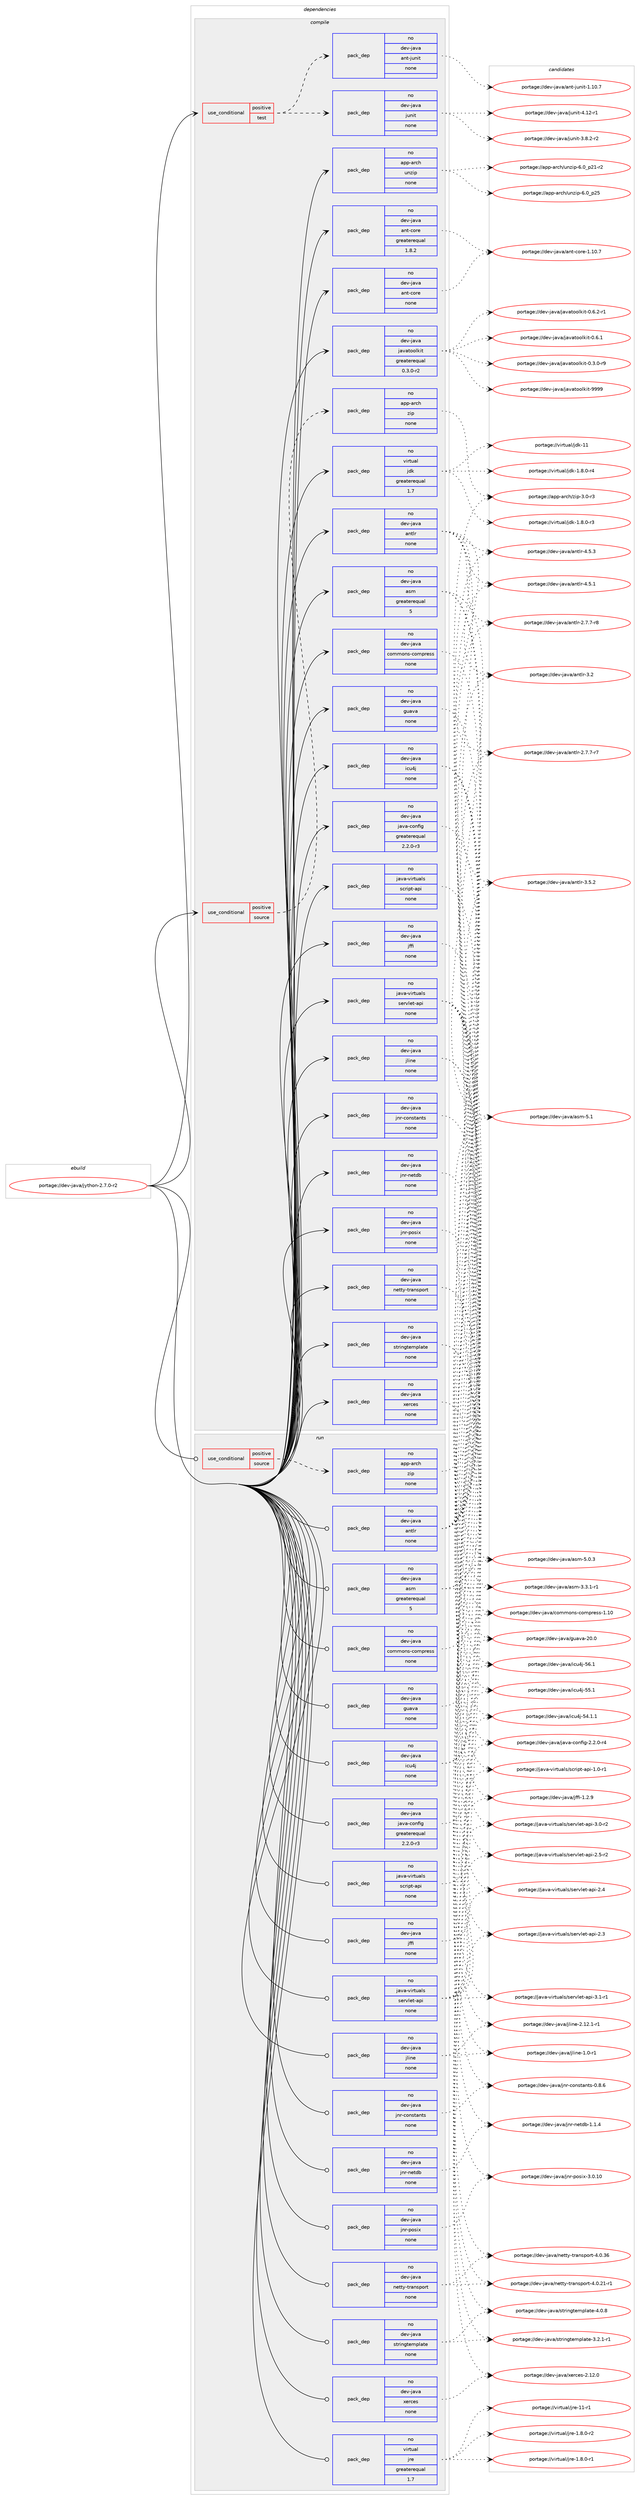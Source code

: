 digraph prolog {

# *************
# Graph options
# *************

newrank=true;
concentrate=true;
compound=true;
graph [rankdir=LR,fontname=Helvetica,fontsize=10,ranksep=1.5];#, ranksep=2.5, nodesep=0.2];
edge  [arrowhead=vee];
node  [fontname=Helvetica,fontsize=10];

# **********
# The ebuild
# **********

subgraph cluster_leftcol {
color=gray;
label=<<i>ebuild</i>>;
id [label="portage://dev-java/jython-2.7.0-r2", color=red, width=4, href="../dev-java/jython-2.7.0-r2.svg"];
}

# ****************
# The dependencies
# ****************

subgraph cluster_midcol {
color=gray;
label=<<i>dependencies</i>>;
subgraph cluster_compile {
fillcolor="#eeeeee";
style=filled;
label=<<i>compile</i>>;
subgraph cond129591 {
dependency528451 [label=<<TABLE BORDER="0" CELLBORDER="1" CELLSPACING="0" CELLPADDING="4"><TR><TD ROWSPAN="3" CELLPADDING="10">use_conditional</TD></TR><TR><TD>positive</TD></TR><TR><TD>source</TD></TR></TABLE>>, shape=none, color=red];
subgraph pack393250 {
dependency528452 [label=<<TABLE BORDER="0" CELLBORDER="1" CELLSPACING="0" CELLPADDING="4" WIDTH="220"><TR><TD ROWSPAN="6" CELLPADDING="30">pack_dep</TD></TR><TR><TD WIDTH="110">no</TD></TR><TR><TD>app-arch</TD></TR><TR><TD>zip</TD></TR><TR><TD>none</TD></TR><TR><TD></TD></TR></TABLE>>, shape=none, color=blue];
}
dependency528451:e -> dependency528452:w [weight=20,style="dashed",arrowhead="vee"];
}
id:e -> dependency528451:w [weight=20,style="solid",arrowhead="vee"];
subgraph cond129592 {
dependency528453 [label=<<TABLE BORDER="0" CELLBORDER="1" CELLSPACING="0" CELLPADDING="4"><TR><TD ROWSPAN="3" CELLPADDING="10">use_conditional</TD></TR><TR><TD>positive</TD></TR><TR><TD>test</TD></TR></TABLE>>, shape=none, color=red];
subgraph pack393251 {
dependency528454 [label=<<TABLE BORDER="0" CELLBORDER="1" CELLSPACING="0" CELLPADDING="4" WIDTH="220"><TR><TD ROWSPAN="6" CELLPADDING="30">pack_dep</TD></TR><TR><TD WIDTH="110">no</TD></TR><TR><TD>dev-java</TD></TR><TR><TD>junit</TD></TR><TR><TD>none</TD></TR><TR><TD></TD></TR></TABLE>>, shape=none, color=blue];
}
dependency528453:e -> dependency528454:w [weight=20,style="dashed",arrowhead="vee"];
subgraph pack393252 {
dependency528455 [label=<<TABLE BORDER="0" CELLBORDER="1" CELLSPACING="0" CELLPADDING="4" WIDTH="220"><TR><TD ROWSPAN="6" CELLPADDING="30">pack_dep</TD></TR><TR><TD WIDTH="110">no</TD></TR><TR><TD>dev-java</TD></TR><TR><TD>ant-junit</TD></TR><TR><TD>none</TD></TR><TR><TD></TD></TR></TABLE>>, shape=none, color=blue];
}
dependency528453:e -> dependency528455:w [weight=20,style="dashed",arrowhead="vee"];
}
id:e -> dependency528453:w [weight=20,style="solid",arrowhead="vee"];
subgraph pack393253 {
dependency528456 [label=<<TABLE BORDER="0" CELLBORDER="1" CELLSPACING="0" CELLPADDING="4" WIDTH="220"><TR><TD ROWSPAN="6" CELLPADDING="30">pack_dep</TD></TR><TR><TD WIDTH="110">no</TD></TR><TR><TD>app-arch</TD></TR><TR><TD>unzip</TD></TR><TR><TD>none</TD></TR><TR><TD></TD></TR></TABLE>>, shape=none, color=blue];
}
id:e -> dependency528456:w [weight=20,style="solid",arrowhead="vee"];
subgraph pack393254 {
dependency528457 [label=<<TABLE BORDER="0" CELLBORDER="1" CELLSPACING="0" CELLPADDING="4" WIDTH="220"><TR><TD ROWSPAN="6" CELLPADDING="30">pack_dep</TD></TR><TR><TD WIDTH="110">no</TD></TR><TR><TD>dev-java</TD></TR><TR><TD>ant-core</TD></TR><TR><TD>greaterequal</TD></TR><TR><TD>1.8.2</TD></TR></TABLE>>, shape=none, color=blue];
}
id:e -> dependency528457:w [weight=20,style="solid",arrowhead="vee"];
subgraph pack393255 {
dependency528458 [label=<<TABLE BORDER="0" CELLBORDER="1" CELLSPACING="0" CELLPADDING="4" WIDTH="220"><TR><TD ROWSPAN="6" CELLPADDING="30">pack_dep</TD></TR><TR><TD WIDTH="110">no</TD></TR><TR><TD>dev-java</TD></TR><TR><TD>ant-core</TD></TR><TR><TD>none</TD></TR><TR><TD></TD></TR></TABLE>>, shape=none, color=blue];
}
id:e -> dependency528458:w [weight=20,style="solid",arrowhead="vee"];
subgraph pack393256 {
dependency528459 [label=<<TABLE BORDER="0" CELLBORDER="1" CELLSPACING="0" CELLPADDING="4" WIDTH="220"><TR><TD ROWSPAN="6" CELLPADDING="30">pack_dep</TD></TR><TR><TD WIDTH="110">no</TD></TR><TR><TD>dev-java</TD></TR><TR><TD>antlr</TD></TR><TR><TD>none</TD></TR><TR><TD></TD></TR></TABLE>>, shape=none, color=blue];
}
id:e -> dependency528459:w [weight=20,style="solid",arrowhead="vee"];
subgraph pack393257 {
dependency528460 [label=<<TABLE BORDER="0" CELLBORDER="1" CELLSPACING="0" CELLPADDING="4" WIDTH="220"><TR><TD ROWSPAN="6" CELLPADDING="30">pack_dep</TD></TR><TR><TD WIDTH="110">no</TD></TR><TR><TD>dev-java</TD></TR><TR><TD>asm</TD></TR><TR><TD>greaterequal</TD></TR><TR><TD>5</TD></TR></TABLE>>, shape=none, color=blue];
}
id:e -> dependency528460:w [weight=20,style="solid",arrowhead="vee"];
subgraph pack393258 {
dependency528461 [label=<<TABLE BORDER="0" CELLBORDER="1" CELLSPACING="0" CELLPADDING="4" WIDTH="220"><TR><TD ROWSPAN="6" CELLPADDING="30">pack_dep</TD></TR><TR><TD WIDTH="110">no</TD></TR><TR><TD>dev-java</TD></TR><TR><TD>commons-compress</TD></TR><TR><TD>none</TD></TR><TR><TD></TD></TR></TABLE>>, shape=none, color=blue];
}
id:e -> dependency528461:w [weight=20,style="solid",arrowhead="vee"];
subgraph pack393259 {
dependency528462 [label=<<TABLE BORDER="0" CELLBORDER="1" CELLSPACING="0" CELLPADDING="4" WIDTH="220"><TR><TD ROWSPAN="6" CELLPADDING="30">pack_dep</TD></TR><TR><TD WIDTH="110">no</TD></TR><TR><TD>dev-java</TD></TR><TR><TD>guava</TD></TR><TR><TD>none</TD></TR><TR><TD></TD></TR></TABLE>>, shape=none, color=blue];
}
id:e -> dependency528462:w [weight=20,style="solid",arrowhead="vee"];
subgraph pack393260 {
dependency528463 [label=<<TABLE BORDER="0" CELLBORDER="1" CELLSPACING="0" CELLPADDING="4" WIDTH="220"><TR><TD ROWSPAN="6" CELLPADDING="30">pack_dep</TD></TR><TR><TD WIDTH="110">no</TD></TR><TR><TD>dev-java</TD></TR><TR><TD>icu4j</TD></TR><TR><TD>none</TD></TR><TR><TD></TD></TR></TABLE>>, shape=none, color=blue];
}
id:e -> dependency528463:w [weight=20,style="solid",arrowhead="vee"];
subgraph pack393261 {
dependency528464 [label=<<TABLE BORDER="0" CELLBORDER="1" CELLSPACING="0" CELLPADDING="4" WIDTH="220"><TR><TD ROWSPAN="6" CELLPADDING="30">pack_dep</TD></TR><TR><TD WIDTH="110">no</TD></TR><TR><TD>dev-java</TD></TR><TR><TD>java-config</TD></TR><TR><TD>greaterequal</TD></TR><TR><TD>2.2.0-r3</TD></TR></TABLE>>, shape=none, color=blue];
}
id:e -> dependency528464:w [weight=20,style="solid",arrowhead="vee"];
subgraph pack393262 {
dependency528465 [label=<<TABLE BORDER="0" CELLBORDER="1" CELLSPACING="0" CELLPADDING="4" WIDTH="220"><TR><TD ROWSPAN="6" CELLPADDING="30">pack_dep</TD></TR><TR><TD WIDTH="110">no</TD></TR><TR><TD>dev-java</TD></TR><TR><TD>javatoolkit</TD></TR><TR><TD>greaterequal</TD></TR><TR><TD>0.3.0-r2</TD></TR></TABLE>>, shape=none, color=blue];
}
id:e -> dependency528465:w [weight=20,style="solid",arrowhead="vee"];
subgraph pack393263 {
dependency528466 [label=<<TABLE BORDER="0" CELLBORDER="1" CELLSPACING="0" CELLPADDING="4" WIDTH="220"><TR><TD ROWSPAN="6" CELLPADDING="30">pack_dep</TD></TR><TR><TD WIDTH="110">no</TD></TR><TR><TD>dev-java</TD></TR><TR><TD>jffi</TD></TR><TR><TD>none</TD></TR><TR><TD></TD></TR></TABLE>>, shape=none, color=blue];
}
id:e -> dependency528466:w [weight=20,style="solid",arrowhead="vee"];
subgraph pack393264 {
dependency528467 [label=<<TABLE BORDER="0" CELLBORDER="1" CELLSPACING="0" CELLPADDING="4" WIDTH="220"><TR><TD ROWSPAN="6" CELLPADDING="30">pack_dep</TD></TR><TR><TD WIDTH="110">no</TD></TR><TR><TD>dev-java</TD></TR><TR><TD>jline</TD></TR><TR><TD>none</TD></TR><TR><TD></TD></TR></TABLE>>, shape=none, color=blue];
}
id:e -> dependency528467:w [weight=20,style="solid",arrowhead="vee"];
subgraph pack393265 {
dependency528468 [label=<<TABLE BORDER="0" CELLBORDER="1" CELLSPACING="0" CELLPADDING="4" WIDTH="220"><TR><TD ROWSPAN="6" CELLPADDING="30">pack_dep</TD></TR><TR><TD WIDTH="110">no</TD></TR><TR><TD>dev-java</TD></TR><TR><TD>jnr-constants</TD></TR><TR><TD>none</TD></TR><TR><TD></TD></TR></TABLE>>, shape=none, color=blue];
}
id:e -> dependency528468:w [weight=20,style="solid",arrowhead="vee"];
subgraph pack393266 {
dependency528469 [label=<<TABLE BORDER="0" CELLBORDER="1" CELLSPACING="0" CELLPADDING="4" WIDTH="220"><TR><TD ROWSPAN="6" CELLPADDING="30">pack_dep</TD></TR><TR><TD WIDTH="110">no</TD></TR><TR><TD>dev-java</TD></TR><TR><TD>jnr-netdb</TD></TR><TR><TD>none</TD></TR><TR><TD></TD></TR></TABLE>>, shape=none, color=blue];
}
id:e -> dependency528469:w [weight=20,style="solid",arrowhead="vee"];
subgraph pack393267 {
dependency528470 [label=<<TABLE BORDER="0" CELLBORDER="1" CELLSPACING="0" CELLPADDING="4" WIDTH="220"><TR><TD ROWSPAN="6" CELLPADDING="30">pack_dep</TD></TR><TR><TD WIDTH="110">no</TD></TR><TR><TD>dev-java</TD></TR><TR><TD>jnr-posix</TD></TR><TR><TD>none</TD></TR><TR><TD></TD></TR></TABLE>>, shape=none, color=blue];
}
id:e -> dependency528470:w [weight=20,style="solid",arrowhead="vee"];
subgraph pack393268 {
dependency528471 [label=<<TABLE BORDER="0" CELLBORDER="1" CELLSPACING="0" CELLPADDING="4" WIDTH="220"><TR><TD ROWSPAN="6" CELLPADDING="30">pack_dep</TD></TR><TR><TD WIDTH="110">no</TD></TR><TR><TD>dev-java</TD></TR><TR><TD>netty-transport</TD></TR><TR><TD>none</TD></TR><TR><TD></TD></TR></TABLE>>, shape=none, color=blue];
}
id:e -> dependency528471:w [weight=20,style="solid",arrowhead="vee"];
subgraph pack393269 {
dependency528472 [label=<<TABLE BORDER="0" CELLBORDER="1" CELLSPACING="0" CELLPADDING="4" WIDTH="220"><TR><TD ROWSPAN="6" CELLPADDING="30">pack_dep</TD></TR><TR><TD WIDTH="110">no</TD></TR><TR><TD>dev-java</TD></TR><TR><TD>stringtemplate</TD></TR><TR><TD>none</TD></TR><TR><TD></TD></TR></TABLE>>, shape=none, color=blue];
}
id:e -> dependency528472:w [weight=20,style="solid",arrowhead="vee"];
subgraph pack393270 {
dependency528473 [label=<<TABLE BORDER="0" CELLBORDER="1" CELLSPACING="0" CELLPADDING="4" WIDTH="220"><TR><TD ROWSPAN="6" CELLPADDING="30">pack_dep</TD></TR><TR><TD WIDTH="110">no</TD></TR><TR><TD>dev-java</TD></TR><TR><TD>xerces</TD></TR><TR><TD>none</TD></TR><TR><TD></TD></TR></TABLE>>, shape=none, color=blue];
}
id:e -> dependency528473:w [weight=20,style="solid",arrowhead="vee"];
subgraph pack393271 {
dependency528474 [label=<<TABLE BORDER="0" CELLBORDER="1" CELLSPACING="0" CELLPADDING="4" WIDTH="220"><TR><TD ROWSPAN="6" CELLPADDING="30">pack_dep</TD></TR><TR><TD WIDTH="110">no</TD></TR><TR><TD>java-virtuals</TD></TR><TR><TD>script-api</TD></TR><TR><TD>none</TD></TR><TR><TD></TD></TR></TABLE>>, shape=none, color=blue];
}
id:e -> dependency528474:w [weight=20,style="solid",arrowhead="vee"];
subgraph pack393272 {
dependency528475 [label=<<TABLE BORDER="0" CELLBORDER="1" CELLSPACING="0" CELLPADDING="4" WIDTH="220"><TR><TD ROWSPAN="6" CELLPADDING="30">pack_dep</TD></TR><TR><TD WIDTH="110">no</TD></TR><TR><TD>java-virtuals</TD></TR><TR><TD>servlet-api</TD></TR><TR><TD>none</TD></TR><TR><TD></TD></TR></TABLE>>, shape=none, color=blue];
}
id:e -> dependency528475:w [weight=20,style="solid",arrowhead="vee"];
subgraph pack393273 {
dependency528476 [label=<<TABLE BORDER="0" CELLBORDER="1" CELLSPACING="0" CELLPADDING="4" WIDTH="220"><TR><TD ROWSPAN="6" CELLPADDING="30">pack_dep</TD></TR><TR><TD WIDTH="110">no</TD></TR><TR><TD>virtual</TD></TR><TR><TD>jdk</TD></TR><TR><TD>greaterequal</TD></TR><TR><TD>1.7</TD></TR></TABLE>>, shape=none, color=blue];
}
id:e -> dependency528476:w [weight=20,style="solid",arrowhead="vee"];
}
subgraph cluster_compileandrun {
fillcolor="#eeeeee";
style=filled;
label=<<i>compile and run</i>>;
}
subgraph cluster_run {
fillcolor="#eeeeee";
style=filled;
label=<<i>run</i>>;
subgraph cond129593 {
dependency528477 [label=<<TABLE BORDER="0" CELLBORDER="1" CELLSPACING="0" CELLPADDING="4"><TR><TD ROWSPAN="3" CELLPADDING="10">use_conditional</TD></TR><TR><TD>positive</TD></TR><TR><TD>source</TD></TR></TABLE>>, shape=none, color=red];
subgraph pack393274 {
dependency528478 [label=<<TABLE BORDER="0" CELLBORDER="1" CELLSPACING="0" CELLPADDING="4" WIDTH="220"><TR><TD ROWSPAN="6" CELLPADDING="30">pack_dep</TD></TR><TR><TD WIDTH="110">no</TD></TR><TR><TD>app-arch</TD></TR><TR><TD>zip</TD></TR><TR><TD>none</TD></TR><TR><TD></TD></TR></TABLE>>, shape=none, color=blue];
}
dependency528477:e -> dependency528478:w [weight=20,style="dashed",arrowhead="vee"];
}
id:e -> dependency528477:w [weight=20,style="solid",arrowhead="odot"];
subgraph pack393275 {
dependency528479 [label=<<TABLE BORDER="0" CELLBORDER="1" CELLSPACING="0" CELLPADDING="4" WIDTH="220"><TR><TD ROWSPAN="6" CELLPADDING="30">pack_dep</TD></TR><TR><TD WIDTH="110">no</TD></TR><TR><TD>dev-java</TD></TR><TR><TD>antlr</TD></TR><TR><TD>none</TD></TR><TR><TD></TD></TR></TABLE>>, shape=none, color=blue];
}
id:e -> dependency528479:w [weight=20,style="solid",arrowhead="odot"];
subgraph pack393276 {
dependency528480 [label=<<TABLE BORDER="0" CELLBORDER="1" CELLSPACING="0" CELLPADDING="4" WIDTH="220"><TR><TD ROWSPAN="6" CELLPADDING="30">pack_dep</TD></TR><TR><TD WIDTH="110">no</TD></TR><TR><TD>dev-java</TD></TR><TR><TD>asm</TD></TR><TR><TD>greaterequal</TD></TR><TR><TD>5</TD></TR></TABLE>>, shape=none, color=blue];
}
id:e -> dependency528480:w [weight=20,style="solid",arrowhead="odot"];
subgraph pack393277 {
dependency528481 [label=<<TABLE BORDER="0" CELLBORDER="1" CELLSPACING="0" CELLPADDING="4" WIDTH="220"><TR><TD ROWSPAN="6" CELLPADDING="30">pack_dep</TD></TR><TR><TD WIDTH="110">no</TD></TR><TR><TD>dev-java</TD></TR><TR><TD>commons-compress</TD></TR><TR><TD>none</TD></TR><TR><TD></TD></TR></TABLE>>, shape=none, color=blue];
}
id:e -> dependency528481:w [weight=20,style="solid",arrowhead="odot"];
subgraph pack393278 {
dependency528482 [label=<<TABLE BORDER="0" CELLBORDER="1" CELLSPACING="0" CELLPADDING="4" WIDTH="220"><TR><TD ROWSPAN="6" CELLPADDING="30">pack_dep</TD></TR><TR><TD WIDTH="110">no</TD></TR><TR><TD>dev-java</TD></TR><TR><TD>guava</TD></TR><TR><TD>none</TD></TR><TR><TD></TD></TR></TABLE>>, shape=none, color=blue];
}
id:e -> dependency528482:w [weight=20,style="solid",arrowhead="odot"];
subgraph pack393279 {
dependency528483 [label=<<TABLE BORDER="0" CELLBORDER="1" CELLSPACING="0" CELLPADDING="4" WIDTH="220"><TR><TD ROWSPAN="6" CELLPADDING="30">pack_dep</TD></TR><TR><TD WIDTH="110">no</TD></TR><TR><TD>dev-java</TD></TR><TR><TD>icu4j</TD></TR><TR><TD>none</TD></TR><TR><TD></TD></TR></TABLE>>, shape=none, color=blue];
}
id:e -> dependency528483:w [weight=20,style="solid",arrowhead="odot"];
subgraph pack393280 {
dependency528484 [label=<<TABLE BORDER="0" CELLBORDER="1" CELLSPACING="0" CELLPADDING="4" WIDTH="220"><TR><TD ROWSPAN="6" CELLPADDING="30">pack_dep</TD></TR><TR><TD WIDTH="110">no</TD></TR><TR><TD>dev-java</TD></TR><TR><TD>java-config</TD></TR><TR><TD>greaterequal</TD></TR><TR><TD>2.2.0-r3</TD></TR></TABLE>>, shape=none, color=blue];
}
id:e -> dependency528484:w [weight=20,style="solid",arrowhead="odot"];
subgraph pack393281 {
dependency528485 [label=<<TABLE BORDER="0" CELLBORDER="1" CELLSPACING="0" CELLPADDING="4" WIDTH="220"><TR><TD ROWSPAN="6" CELLPADDING="30">pack_dep</TD></TR><TR><TD WIDTH="110">no</TD></TR><TR><TD>dev-java</TD></TR><TR><TD>jffi</TD></TR><TR><TD>none</TD></TR><TR><TD></TD></TR></TABLE>>, shape=none, color=blue];
}
id:e -> dependency528485:w [weight=20,style="solid",arrowhead="odot"];
subgraph pack393282 {
dependency528486 [label=<<TABLE BORDER="0" CELLBORDER="1" CELLSPACING="0" CELLPADDING="4" WIDTH="220"><TR><TD ROWSPAN="6" CELLPADDING="30">pack_dep</TD></TR><TR><TD WIDTH="110">no</TD></TR><TR><TD>dev-java</TD></TR><TR><TD>jline</TD></TR><TR><TD>none</TD></TR><TR><TD></TD></TR></TABLE>>, shape=none, color=blue];
}
id:e -> dependency528486:w [weight=20,style="solid",arrowhead="odot"];
subgraph pack393283 {
dependency528487 [label=<<TABLE BORDER="0" CELLBORDER="1" CELLSPACING="0" CELLPADDING="4" WIDTH="220"><TR><TD ROWSPAN="6" CELLPADDING="30">pack_dep</TD></TR><TR><TD WIDTH="110">no</TD></TR><TR><TD>dev-java</TD></TR><TR><TD>jnr-constants</TD></TR><TR><TD>none</TD></TR><TR><TD></TD></TR></TABLE>>, shape=none, color=blue];
}
id:e -> dependency528487:w [weight=20,style="solid",arrowhead="odot"];
subgraph pack393284 {
dependency528488 [label=<<TABLE BORDER="0" CELLBORDER="1" CELLSPACING="0" CELLPADDING="4" WIDTH="220"><TR><TD ROWSPAN="6" CELLPADDING="30">pack_dep</TD></TR><TR><TD WIDTH="110">no</TD></TR><TR><TD>dev-java</TD></TR><TR><TD>jnr-netdb</TD></TR><TR><TD>none</TD></TR><TR><TD></TD></TR></TABLE>>, shape=none, color=blue];
}
id:e -> dependency528488:w [weight=20,style="solid",arrowhead="odot"];
subgraph pack393285 {
dependency528489 [label=<<TABLE BORDER="0" CELLBORDER="1" CELLSPACING="0" CELLPADDING="4" WIDTH="220"><TR><TD ROWSPAN="6" CELLPADDING="30">pack_dep</TD></TR><TR><TD WIDTH="110">no</TD></TR><TR><TD>dev-java</TD></TR><TR><TD>jnr-posix</TD></TR><TR><TD>none</TD></TR><TR><TD></TD></TR></TABLE>>, shape=none, color=blue];
}
id:e -> dependency528489:w [weight=20,style="solid",arrowhead="odot"];
subgraph pack393286 {
dependency528490 [label=<<TABLE BORDER="0" CELLBORDER="1" CELLSPACING="0" CELLPADDING="4" WIDTH="220"><TR><TD ROWSPAN="6" CELLPADDING="30">pack_dep</TD></TR><TR><TD WIDTH="110">no</TD></TR><TR><TD>dev-java</TD></TR><TR><TD>netty-transport</TD></TR><TR><TD>none</TD></TR><TR><TD></TD></TR></TABLE>>, shape=none, color=blue];
}
id:e -> dependency528490:w [weight=20,style="solid",arrowhead="odot"];
subgraph pack393287 {
dependency528491 [label=<<TABLE BORDER="0" CELLBORDER="1" CELLSPACING="0" CELLPADDING="4" WIDTH="220"><TR><TD ROWSPAN="6" CELLPADDING="30">pack_dep</TD></TR><TR><TD WIDTH="110">no</TD></TR><TR><TD>dev-java</TD></TR><TR><TD>stringtemplate</TD></TR><TR><TD>none</TD></TR><TR><TD></TD></TR></TABLE>>, shape=none, color=blue];
}
id:e -> dependency528491:w [weight=20,style="solid",arrowhead="odot"];
subgraph pack393288 {
dependency528492 [label=<<TABLE BORDER="0" CELLBORDER="1" CELLSPACING="0" CELLPADDING="4" WIDTH="220"><TR><TD ROWSPAN="6" CELLPADDING="30">pack_dep</TD></TR><TR><TD WIDTH="110">no</TD></TR><TR><TD>dev-java</TD></TR><TR><TD>xerces</TD></TR><TR><TD>none</TD></TR><TR><TD></TD></TR></TABLE>>, shape=none, color=blue];
}
id:e -> dependency528492:w [weight=20,style="solid",arrowhead="odot"];
subgraph pack393289 {
dependency528493 [label=<<TABLE BORDER="0" CELLBORDER="1" CELLSPACING="0" CELLPADDING="4" WIDTH="220"><TR><TD ROWSPAN="6" CELLPADDING="30">pack_dep</TD></TR><TR><TD WIDTH="110">no</TD></TR><TR><TD>java-virtuals</TD></TR><TR><TD>script-api</TD></TR><TR><TD>none</TD></TR><TR><TD></TD></TR></TABLE>>, shape=none, color=blue];
}
id:e -> dependency528493:w [weight=20,style="solid",arrowhead="odot"];
subgraph pack393290 {
dependency528494 [label=<<TABLE BORDER="0" CELLBORDER="1" CELLSPACING="0" CELLPADDING="4" WIDTH="220"><TR><TD ROWSPAN="6" CELLPADDING="30">pack_dep</TD></TR><TR><TD WIDTH="110">no</TD></TR><TR><TD>java-virtuals</TD></TR><TR><TD>servlet-api</TD></TR><TR><TD>none</TD></TR><TR><TD></TD></TR></TABLE>>, shape=none, color=blue];
}
id:e -> dependency528494:w [weight=20,style="solid",arrowhead="odot"];
subgraph pack393291 {
dependency528495 [label=<<TABLE BORDER="0" CELLBORDER="1" CELLSPACING="0" CELLPADDING="4" WIDTH="220"><TR><TD ROWSPAN="6" CELLPADDING="30">pack_dep</TD></TR><TR><TD WIDTH="110">no</TD></TR><TR><TD>virtual</TD></TR><TR><TD>jre</TD></TR><TR><TD>greaterequal</TD></TR><TR><TD>1.7</TD></TR></TABLE>>, shape=none, color=blue];
}
id:e -> dependency528495:w [weight=20,style="solid",arrowhead="odot"];
}
}

# **************
# The candidates
# **************

subgraph cluster_choices {
rank=same;
color=gray;
label=<<i>candidates</i>>;

subgraph choice393250 {
color=black;
nodesep=1;
choice9711211245971149910447122105112455146484511451 [label="portage://app-arch/zip-3.0-r3", color=red, width=4,href="../app-arch/zip-3.0-r3.svg"];
dependency528452:e -> choice9711211245971149910447122105112455146484511451:w [style=dotted,weight="100"];
}
subgraph choice393251 {
color=black;
nodesep=1;
choice1001011184510697118974710611711010511645524649504511449 [label="portage://dev-java/junit-4.12-r1", color=red, width=4,href="../dev-java/junit-4.12-r1.svg"];
choice100101118451069711897471061171101051164551465646504511450 [label="portage://dev-java/junit-3.8.2-r2", color=red, width=4,href="../dev-java/junit-3.8.2-r2.svg"];
dependency528454:e -> choice1001011184510697118974710611711010511645524649504511449:w [style=dotted,weight="100"];
dependency528454:e -> choice100101118451069711897471061171101051164551465646504511450:w [style=dotted,weight="100"];
}
subgraph choice393252 {
color=black;
nodesep=1;
choice10010111845106971189747971101164510611711010511645494649484655 [label="portage://dev-java/ant-junit-1.10.7", color=red, width=4,href="../dev-java/ant-junit-1.10.7.svg"];
dependency528455:e -> choice10010111845106971189747971101164510611711010511645494649484655:w [style=dotted,weight="100"];
}
subgraph choice393253 {
color=black;
nodesep=1;
choice971121124597114991044711711012210511245544648951125053 [label="portage://app-arch/unzip-6.0_p25", color=red, width=4,href="../app-arch/unzip-6.0_p25.svg"];
choice9711211245971149910447117110122105112455446489511250494511450 [label="portage://app-arch/unzip-6.0_p21-r2", color=red, width=4,href="../app-arch/unzip-6.0_p21-r2.svg"];
dependency528456:e -> choice971121124597114991044711711012210511245544648951125053:w [style=dotted,weight="100"];
dependency528456:e -> choice9711211245971149910447117110122105112455446489511250494511450:w [style=dotted,weight="100"];
}
subgraph choice393254 {
color=black;
nodesep=1;
choice1001011184510697118974797110116459911111410145494649484655 [label="portage://dev-java/ant-core-1.10.7", color=red, width=4,href="../dev-java/ant-core-1.10.7.svg"];
dependency528457:e -> choice1001011184510697118974797110116459911111410145494649484655:w [style=dotted,weight="100"];
}
subgraph choice393255 {
color=black;
nodesep=1;
choice1001011184510697118974797110116459911111410145494649484655 [label="portage://dev-java/ant-core-1.10.7", color=red, width=4,href="../dev-java/ant-core-1.10.7.svg"];
dependency528458:e -> choice1001011184510697118974797110116459911111410145494649484655:w [style=dotted,weight="100"];
}
subgraph choice393256 {
color=black;
nodesep=1;
choice1001011184510697118974797110116108114455246534651 [label="portage://dev-java/antlr-4.5.3", color=red, width=4,href="../dev-java/antlr-4.5.3.svg"];
choice1001011184510697118974797110116108114455246534649 [label="portage://dev-java/antlr-4.5.1", color=red, width=4,href="../dev-java/antlr-4.5.1.svg"];
choice1001011184510697118974797110116108114455146534650 [label="portage://dev-java/antlr-3.5.2", color=red, width=4,href="../dev-java/antlr-3.5.2.svg"];
choice100101118451069711897479711011610811445514650 [label="portage://dev-java/antlr-3.2", color=red, width=4,href="../dev-java/antlr-3.2.svg"];
choice10010111845106971189747971101161081144550465546554511456 [label="portage://dev-java/antlr-2.7.7-r8", color=red, width=4,href="../dev-java/antlr-2.7.7-r8.svg"];
choice10010111845106971189747971101161081144550465546554511455 [label="portage://dev-java/antlr-2.7.7-r7", color=red, width=4,href="../dev-java/antlr-2.7.7-r7.svg"];
dependency528459:e -> choice1001011184510697118974797110116108114455246534651:w [style=dotted,weight="100"];
dependency528459:e -> choice1001011184510697118974797110116108114455246534649:w [style=dotted,weight="100"];
dependency528459:e -> choice1001011184510697118974797110116108114455146534650:w [style=dotted,weight="100"];
dependency528459:e -> choice100101118451069711897479711011610811445514650:w [style=dotted,weight="100"];
dependency528459:e -> choice10010111845106971189747971101161081144550465546554511456:w [style=dotted,weight="100"];
dependency528459:e -> choice10010111845106971189747971101161081144550465546554511455:w [style=dotted,weight="100"];
}
subgraph choice393257 {
color=black;
nodesep=1;
choice100101118451069711897479711510945534649 [label="portage://dev-java/asm-5.1", color=red, width=4,href="../dev-java/asm-5.1.svg"];
choice1001011184510697118974797115109455346484651 [label="portage://dev-java/asm-5.0.3", color=red, width=4,href="../dev-java/asm-5.0.3.svg"];
choice10010111845106971189747971151094551465146494511449 [label="portage://dev-java/asm-3.3.1-r1", color=red, width=4,href="../dev-java/asm-3.3.1-r1.svg"];
dependency528460:e -> choice100101118451069711897479711510945534649:w [style=dotted,weight="100"];
dependency528460:e -> choice1001011184510697118974797115109455346484651:w [style=dotted,weight="100"];
dependency528460:e -> choice10010111845106971189747971151094551465146494511449:w [style=dotted,weight="100"];
}
subgraph choice393258 {
color=black;
nodesep=1;
choice100101118451069711897479911110910911111011545991111091121141011151154549464948 [label="portage://dev-java/commons-compress-1.10", color=red, width=4,href="../dev-java/commons-compress-1.10.svg"];
dependency528461:e -> choice100101118451069711897479911110910911111011545991111091121141011151154549464948:w [style=dotted,weight="100"];
}
subgraph choice393259 {
color=black;
nodesep=1;
choice1001011184510697118974710311797118974550484648 [label="portage://dev-java/guava-20.0", color=red, width=4,href="../dev-java/guava-20.0.svg"];
dependency528462:e -> choice1001011184510697118974710311797118974550484648:w [style=dotted,weight="100"];
}
subgraph choice393260 {
color=black;
nodesep=1;
choice1001011184510697118974710599117521064553544649 [label="portage://dev-java/icu4j-56.1", color=red, width=4,href="../dev-java/icu4j-56.1.svg"];
choice1001011184510697118974710599117521064553534649 [label="portage://dev-java/icu4j-55.1", color=red, width=4,href="../dev-java/icu4j-55.1.svg"];
choice10010111845106971189747105991175210645535246494649 [label="portage://dev-java/icu4j-54.1.1", color=red, width=4,href="../dev-java/icu4j-54.1.1.svg"];
dependency528463:e -> choice1001011184510697118974710599117521064553544649:w [style=dotted,weight="100"];
dependency528463:e -> choice1001011184510697118974710599117521064553534649:w [style=dotted,weight="100"];
dependency528463:e -> choice10010111845106971189747105991175210645535246494649:w [style=dotted,weight="100"];
}
subgraph choice393261 {
color=black;
nodesep=1;
choice10010111845106971189747106971189745991111101021051034550465046484511452 [label="portage://dev-java/java-config-2.2.0-r4", color=red, width=4,href="../dev-java/java-config-2.2.0-r4.svg"];
dependency528464:e -> choice10010111845106971189747106971189745991111101021051034550465046484511452:w [style=dotted,weight="100"];
}
subgraph choice393262 {
color=black;
nodesep=1;
choice1001011184510697118974710697118971161111111081071051164557575757 [label="portage://dev-java/javatoolkit-9999", color=red, width=4,href="../dev-java/javatoolkit-9999.svg"];
choice1001011184510697118974710697118971161111111081071051164548465446504511449 [label="portage://dev-java/javatoolkit-0.6.2-r1", color=red, width=4,href="../dev-java/javatoolkit-0.6.2-r1.svg"];
choice100101118451069711897471069711897116111111108107105116454846544649 [label="portage://dev-java/javatoolkit-0.6.1", color=red, width=4,href="../dev-java/javatoolkit-0.6.1.svg"];
choice1001011184510697118974710697118971161111111081071051164548465146484511457 [label="portage://dev-java/javatoolkit-0.3.0-r9", color=red, width=4,href="../dev-java/javatoolkit-0.3.0-r9.svg"];
dependency528465:e -> choice1001011184510697118974710697118971161111111081071051164557575757:w [style=dotted,weight="100"];
dependency528465:e -> choice1001011184510697118974710697118971161111111081071051164548465446504511449:w [style=dotted,weight="100"];
dependency528465:e -> choice100101118451069711897471069711897116111111108107105116454846544649:w [style=dotted,weight="100"];
dependency528465:e -> choice1001011184510697118974710697118971161111111081071051164548465146484511457:w [style=dotted,weight="100"];
}
subgraph choice393263 {
color=black;
nodesep=1;
choice10010111845106971189747106102102105454946504657 [label="portage://dev-java/jffi-1.2.9", color=red, width=4,href="../dev-java/jffi-1.2.9.svg"];
dependency528466:e -> choice10010111845106971189747106102102105454946504657:w [style=dotted,weight="100"];
}
subgraph choice393264 {
color=black;
nodesep=1;
choice10010111845106971189747106108105110101455046495046494511449 [label="portage://dev-java/jline-2.12.1-r1", color=red, width=4,href="../dev-java/jline-2.12.1-r1.svg"];
choice10010111845106971189747106108105110101454946484511449 [label="portage://dev-java/jline-1.0-r1", color=red, width=4,href="../dev-java/jline-1.0-r1.svg"];
dependency528467:e -> choice10010111845106971189747106108105110101455046495046494511449:w [style=dotted,weight="100"];
dependency528467:e -> choice10010111845106971189747106108105110101454946484511449:w [style=dotted,weight="100"];
}
subgraph choice393265 {
color=black;
nodesep=1;
choice10010111845106971189747106110114459911111011511697110116115454846564654 [label="portage://dev-java/jnr-constants-0.8.6", color=red, width=4,href="../dev-java/jnr-constants-0.8.6.svg"];
dependency528468:e -> choice10010111845106971189747106110114459911111011511697110116115454846564654:w [style=dotted,weight="100"];
}
subgraph choice393266 {
color=black;
nodesep=1;
choice100101118451069711897471061101144511010111610098454946494652 [label="portage://dev-java/jnr-netdb-1.1.4", color=red, width=4,href="../dev-java/jnr-netdb-1.1.4.svg"];
dependency528469:e -> choice100101118451069711897471061101144511010111610098454946494652:w [style=dotted,weight="100"];
}
subgraph choice393267 {
color=black;
nodesep=1;
choice100101118451069711897471061101144511211111510512045514648464948 [label="portage://dev-java/jnr-posix-3.0.10", color=red, width=4,href="../dev-java/jnr-posix-3.0.10.svg"];
dependency528470:e -> choice100101118451069711897471061101144511211111510512045514648464948:w [style=dotted,weight="100"];
}
subgraph choice393268 {
color=black;
nodesep=1;
choice10010111845106971189747110101116116121451161149711011511211111411645524648465154 [label="portage://dev-java/netty-transport-4.0.36", color=red, width=4,href="../dev-java/netty-transport-4.0.36.svg"];
choice100101118451069711897471101011161161214511611497110115112111114116455246484650494511449 [label="portage://dev-java/netty-transport-4.0.21-r1", color=red, width=4,href="../dev-java/netty-transport-4.0.21-r1.svg"];
dependency528471:e -> choice10010111845106971189747110101116116121451161149711011511211111411645524648465154:w [style=dotted,weight="100"];
dependency528471:e -> choice100101118451069711897471101011161161214511611497110115112111114116455246484650494511449:w [style=dotted,weight="100"];
}
subgraph choice393269 {
color=black;
nodesep=1;
choice1001011184510697118974711511611410511010311610110911210897116101455246484656 [label="portage://dev-java/stringtemplate-4.0.8", color=red, width=4,href="../dev-java/stringtemplate-4.0.8.svg"];
choice10010111845106971189747115116114105110103116101109112108971161014551465046494511449 [label="portage://dev-java/stringtemplate-3.2.1-r1", color=red, width=4,href="../dev-java/stringtemplate-3.2.1-r1.svg"];
dependency528472:e -> choice1001011184510697118974711511611410511010311610110911210897116101455246484656:w [style=dotted,weight="100"];
dependency528472:e -> choice10010111845106971189747115116114105110103116101109112108971161014551465046494511449:w [style=dotted,weight="100"];
}
subgraph choice393270 {
color=black;
nodesep=1;
choice100101118451069711897471201011149910111545504649504648 [label="portage://dev-java/xerces-2.12.0", color=red, width=4,href="../dev-java/xerces-2.12.0.svg"];
dependency528473:e -> choice100101118451069711897471201011149910111545504649504648:w [style=dotted,weight="100"];
}
subgraph choice393271 {
color=black;
nodesep=1;
choice1069711897451181051141161179710811547115991141051121164597112105454946484511449 [label="portage://java-virtuals/script-api-1.0-r1", color=red, width=4,href="../java-virtuals/script-api-1.0-r1.svg"];
dependency528474:e -> choice1069711897451181051141161179710811547115991141051121164597112105454946484511449:w [style=dotted,weight="100"];
}
subgraph choice393272 {
color=black;
nodesep=1;
choice10697118974511810511411611797108115471151011141181081011164597112105455146494511449 [label="portage://java-virtuals/servlet-api-3.1-r1", color=red, width=4,href="../java-virtuals/servlet-api-3.1-r1.svg"];
choice10697118974511810511411611797108115471151011141181081011164597112105455146484511450 [label="portage://java-virtuals/servlet-api-3.0-r2", color=red, width=4,href="../java-virtuals/servlet-api-3.0-r2.svg"];
choice10697118974511810511411611797108115471151011141181081011164597112105455046534511450 [label="portage://java-virtuals/servlet-api-2.5-r2", color=red, width=4,href="../java-virtuals/servlet-api-2.5-r2.svg"];
choice1069711897451181051141161179710811547115101114118108101116459711210545504652 [label="portage://java-virtuals/servlet-api-2.4", color=red, width=4,href="../java-virtuals/servlet-api-2.4.svg"];
choice1069711897451181051141161179710811547115101114118108101116459711210545504651 [label="portage://java-virtuals/servlet-api-2.3", color=red, width=4,href="../java-virtuals/servlet-api-2.3.svg"];
dependency528475:e -> choice10697118974511810511411611797108115471151011141181081011164597112105455146494511449:w [style=dotted,weight="100"];
dependency528475:e -> choice10697118974511810511411611797108115471151011141181081011164597112105455146484511450:w [style=dotted,weight="100"];
dependency528475:e -> choice10697118974511810511411611797108115471151011141181081011164597112105455046534511450:w [style=dotted,weight="100"];
dependency528475:e -> choice1069711897451181051141161179710811547115101114118108101116459711210545504652:w [style=dotted,weight="100"];
dependency528475:e -> choice1069711897451181051141161179710811547115101114118108101116459711210545504651:w [style=dotted,weight="100"];
}
subgraph choice393273 {
color=black;
nodesep=1;
choice1181051141161179710847106100107454949 [label="portage://virtual/jdk-11", color=red, width=4,href="../virtual/jdk-11.svg"];
choice11810511411611797108471061001074549465646484511452 [label="portage://virtual/jdk-1.8.0-r4", color=red, width=4,href="../virtual/jdk-1.8.0-r4.svg"];
choice11810511411611797108471061001074549465646484511451 [label="portage://virtual/jdk-1.8.0-r3", color=red, width=4,href="../virtual/jdk-1.8.0-r3.svg"];
dependency528476:e -> choice1181051141161179710847106100107454949:w [style=dotted,weight="100"];
dependency528476:e -> choice11810511411611797108471061001074549465646484511452:w [style=dotted,weight="100"];
dependency528476:e -> choice11810511411611797108471061001074549465646484511451:w [style=dotted,weight="100"];
}
subgraph choice393274 {
color=black;
nodesep=1;
choice9711211245971149910447122105112455146484511451 [label="portage://app-arch/zip-3.0-r3", color=red, width=4,href="../app-arch/zip-3.0-r3.svg"];
dependency528478:e -> choice9711211245971149910447122105112455146484511451:w [style=dotted,weight="100"];
}
subgraph choice393275 {
color=black;
nodesep=1;
choice1001011184510697118974797110116108114455246534651 [label="portage://dev-java/antlr-4.5.3", color=red, width=4,href="../dev-java/antlr-4.5.3.svg"];
choice1001011184510697118974797110116108114455246534649 [label="portage://dev-java/antlr-4.5.1", color=red, width=4,href="../dev-java/antlr-4.5.1.svg"];
choice1001011184510697118974797110116108114455146534650 [label="portage://dev-java/antlr-3.5.2", color=red, width=4,href="../dev-java/antlr-3.5.2.svg"];
choice100101118451069711897479711011610811445514650 [label="portage://dev-java/antlr-3.2", color=red, width=4,href="../dev-java/antlr-3.2.svg"];
choice10010111845106971189747971101161081144550465546554511456 [label="portage://dev-java/antlr-2.7.7-r8", color=red, width=4,href="../dev-java/antlr-2.7.7-r8.svg"];
choice10010111845106971189747971101161081144550465546554511455 [label="portage://dev-java/antlr-2.7.7-r7", color=red, width=4,href="../dev-java/antlr-2.7.7-r7.svg"];
dependency528479:e -> choice1001011184510697118974797110116108114455246534651:w [style=dotted,weight="100"];
dependency528479:e -> choice1001011184510697118974797110116108114455246534649:w [style=dotted,weight="100"];
dependency528479:e -> choice1001011184510697118974797110116108114455146534650:w [style=dotted,weight="100"];
dependency528479:e -> choice100101118451069711897479711011610811445514650:w [style=dotted,weight="100"];
dependency528479:e -> choice10010111845106971189747971101161081144550465546554511456:w [style=dotted,weight="100"];
dependency528479:e -> choice10010111845106971189747971101161081144550465546554511455:w [style=dotted,weight="100"];
}
subgraph choice393276 {
color=black;
nodesep=1;
choice100101118451069711897479711510945534649 [label="portage://dev-java/asm-5.1", color=red, width=4,href="../dev-java/asm-5.1.svg"];
choice1001011184510697118974797115109455346484651 [label="portage://dev-java/asm-5.0.3", color=red, width=4,href="../dev-java/asm-5.0.3.svg"];
choice10010111845106971189747971151094551465146494511449 [label="portage://dev-java/asm-3.3.1-r1", color=red, width=4,href="../dev-java/asm-3.3.1-r1.svg"];
dependency528480:e -> choice100101118451069711897479711510945534649:w [style=dotted,weight="100"];
dependency528480:e -> choice1001011184510697118974797115109455346484651:w [style=dotted,weight="100"];
dependency528480:e -> choice10010111845106971189747971151094551465146494511449:w [style=dotted,weight="100"];
}
subgraph choice393277 {
color=black;
nodesep=1;
choice100101118451069711897479911110910911111011545991111091121141011151154549464948 [label="portage://dev-java/commons-compress-1.10", color=red, width=4,href="../dev-java/commons-compress-1.10.svg"];
dependency528481:e -> choice100101118451069711897479911110910911111011545991111091121141011151154549464948:w [style=dotted,weight="100"];
}
subgraph choice393278 {
color=black;
nodesep=1;
choice1001011184510697118974710311797118974550484648 [label="portage://dev-java/guava-20.0", color=red, width=4,href="../dev-java/guava-20.0.svg"];
dependency528482:e -> choice1001011184510697118974710311797118974550484648:w [style=dotted,weight="100"];
}
subgraph choice393279 {
color=black;
nodesep=1;
choice1001011184510697118974710599117521064553544649 [label="portage://dev-java/icu4j-56.1", color=red, width=4,href="../dev-java/icu4j-56.1.svg"];
choice1001011184510697118974710599117521064553534649 [label="portage://dev-java/icu4j-55.1", color=red, width=4,href="../dev-java/icu4j-55.1.svg"];
choice10010111845106971189747105991175210645535246494649 [label="portage://dev-java/icu4j-54.1.1", color=red, width=4,href="../dev-java/icu4j-54.1.1.svg"];
dependency528483:e -> choice1001011184510697118974710599117521064553544649:w [style=dotted,weight="100"];
dependency528483:e -> choice1001011184510697118974710599117521064553534649:w [style=dotted,weight="100"];
dependency528483:e -> choice10010111845106971189747105991175210645535246494649:w [style=dotted,weight="100"];
}
subgraph choice393280 {
color=black;
nodesep=1;
choice10010111845106971189747106971189745991111101021051034550465046484511452 [label="portage://dev-java/java-config-2.2.0-r4", color=red, width=4,href="../dev-java/java-config-2.2.0-r4.svg"];
dependency528484:e -> choice10010111845106971189747106971189745991111101021051034550465046484511452:w [style=dotted,weight="100"];
}
subgraph choice393281 {
color=black;
nodesep=1;
choice10010111845106971189747106102102105454946504657 [label="portage://dev-java/jffi-1.2.9", color=red, width=4,href="../dev-java/jffi-1.2.9.svg"];
dependency528485:e -> choice10010111845106971189747106102102105454946504657:w [style=dotted,weight="100"];
}
subgraph choice393282 {
color=black;
nodesep=1;
choice10010111845106971189747106108105110101455046495046494511449 [label="portage://dev-java/jline-2.12.1-r1", color=red, width=4,href="../dev-java/jline-2.12.1-r1.svg"];
choice10010111845106971189747106108105110101454946484511449 [label="portage://dev-java/jline-1.0-r1", color=red, width=4,href="../dev-java/jline-1.0-r1.svg"];
dependency528486:e -> choice10010111845106971189747106108105110101455046495046494511449:w [style=dotted,weight="100"];
dependency528486:e -> choice10010111845106971189747106108105110101454946484511449:w [style=dotted,weight="100"];
}
subgraph choice393283 {
color=black;
nodesep=1;
choice10010111845106971189747106110114459911111011511697110116115454846564654 [label="portage://dev-java/jnr-constants-0.8.6", color=red, width=4,href="../dev-java/jnr-constants-0.8.6.svg"];
dependency528487:e -> choice10010111845106971189747106110114459911111011511697110116115454846564654:w [style=dotted,weight="100"];
}
subgraph choice393284 {
color=black;
nodesep=1;
choice100101118451069711897471061101144511010111610098454946494652 [label="portage://dev-java/jnr-netdb-1.1.4", color=red, width=4,href="../dev-java/jnr-netdb-1.1.4.svg"];
dependency528488:e -> choice100101118451069711897471061101144511010111610098454946494652:w [style=dotted,weight="100"];
}
subgraph choice393285 {
color=black;
nodesep=1;
choice100101118451069711897471061101144511211111510512045514648464948 [label="portage://dev-java/jnr-posix-3.0.10", color=red, width=4,href="../dev-java/jnr-posix-3.0.10.svg"];
dependency528489:e -> choice100101118451069711897471061101144511211111510512045514648464948:w [style=dotted,weight="100"];
}
subgraph choice393286 {
color=black;
nodesep=1;
choice10010111845106971189747110101116116121451161149711011511211111411645524648465154 [label="portage://dev-java/netty-transport-4.0.36", color=red, width=4,href="../dev-java/netty-transport-4.0.36.svg"];
choice100101118451069711897471101011161161214511611497110115112111114116455246484650494511449 [label="portage://dev-java/netty-transport-4.0.21-r1", color=red, width=4,href="../dev-java/netty-transport-4.0.21-r1.svg"];
dependency528490:e -> choice10010111845106971189747110101116116121451161149711011511211111411645524648465154:w [style=dotted,weight="100"];
dependency528490:e -> choice100101118451069711897471101011161161214511611497110115112111114116455246484650494511449:w [style=dotted,weight="100"];
}
subgraph choice393287 {
color=black;
nodesep=1;
choice1001011184510697118974711511611410511010311610110911210897116101455246484656 [label="portage://dev-java/stringtemplate-4.0.8", color=red, width=4,href="../dev-java/stringtemplate-4.0.8.svg"];
choice10010111845106971189747115116114105110103116101109112108971161014551465046494511449 [label="portage://dev-java/stringtemplate-3.2.1-r1", color=red, width=4,href="../dev-java/stringtemplate-3.2.1-r1.svg"];
dependency528491:e -> choice1001011184510697118974711511611410511010311610110911210897116101455246484656:w [style=dotted,weight="100"];
dependency528491:e -> choice10010111845106971189747115116114105110103116101109112108971161014551465046494511449:w [style=dotted,weight="100"];
}
subgraph choice393288 {
color=black;
nodesep=1;
choice100101118451069711897471201011149910111545504649504648 [label="portage://dev-java/xerces-2.12.0", color=red, width=4,href="../dev-java/xerces-2.12.0.svg"];
dependency528492:e -> choice100101118451069711897471201011149910111545504649504648:w [style=dotted,weight="100"];
}
subgraph choice393289 {
color=black;
nodesep=1;
choice1069711897451181051141161179710811547115991141051121164597112105454946484511449 [label="portage://java-virtuals/script-api-1.0-r1", color=red, width=4,href="../java-virtuals/script-api-1.0-r1.svg"];
dependency528493:e -> choice1069711897451181051141161179710811547115991141051121164597112105454946484511449:w [style=dotted,weight="100"];
}
subgraph choice393290 {
color=black;
nodesep=1;
choice10697118974511810511411611797108115471151011141181081011164597112105455146494511449 [label="portage://java-virtuals/servlet-api-3.1-r1", color=red, width=4,href="../java-virtuals/servlet-api-3.1-r1.svg"];
choice10697118974511810511411611797108115471151011141181081011164597112105455146484511450 [label="portage://java-virtuals/servlet-api-3.0-r2", color=red, width=4,href="../java-virtuals/servlet-api-3.0-r2.svg"];
choice10697118974511810511411611797108115471151011141181081011164597112105455046534511450 [label="portage://java-virtuals/servlet-api-2.5-r2", color=red, width=4,href="../java-virtuals/servlet-api-2.5-r2.svg"];
choice1069711897451181051141161179710811547115101114118108101116459711210545504652 [label="portage://java-virtuals/servlet-api-2.4", color=red, width=4,href="../java-virtuals/servlet-api-2.4.svg"];
choice1069711897451181051141161179710811547115101114118108101116459711210545504651 [label="portage://java-virtuals/servlet-api-2.3", color=red, width=4,href="../java-virtuals/servlet-api-2.3.svg"];
dependency528494:e -> choice10697118974511810511411611797108115471151011141181081011164597112105455146494511449:w [style=dotted,weight="100"];
dependency528494:e -> choice10697118974511810511411611797108115471151011141181081011164597112105455146484511450:w [style=dotted,weight="100"];
dependency528494:e -> choice10697118974511810511411611797108115471151011141181081011164597112105455046534511450:w [style=dotted,weight="100"];
dependency528494:e -> choice1069711897451181051141161179710811547115101114118108101116459711210545504652:w [style=dotted,weight="100"];
dependency528494:e -> choice1069711897451181051141161179710811547115101114118108101116459711210545504651:w [style=dotted,weight="100"];
}
subgraph choice393291 {
color=black;
nodesep=1;
choice11810511411611797108471061141014549494511449 [label="portage://virtual/jre-11-r1", color=red, width=4,href="../virtual/jre-11-r1.svg"];
choice11810511411611797108471061141014549465646484511450 [label="portage://virtual/jre-1.8.0-r2", color=red, width=4,href="../virtual/jre-1.8.0-r2.svg"];
choice11810511411611797108471061141014549465646484511449 [label="portage://virtual/jre-1.8.0-r1", color=red, width=4,href="../virtual/jre-1.8.0-r1.svg"];
dependency528495:e -> choice11810511411611797108471061141014549494511449:w [style=dotted,weight="100"];
dependency528495:e -> choice11810511411611797108471061141014549465646484511450:w [style=dotted,weight="100"];
dependency528495:e -> choice11810511411611797108471061141014549465646484511449:w [style=dotted,weight="100"];
}
}

}
